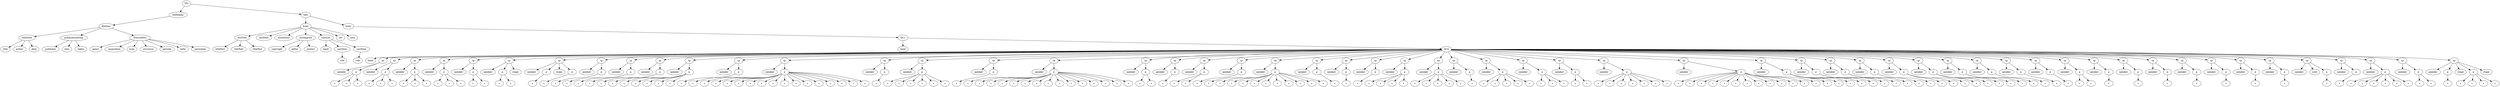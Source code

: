 digraph Tree {
	"t0" [label = "TEI"];
	"t1" [label = "teiHeader"];
	"t2" [label = "fileDesc"];
	"t3" [label = "titleStmt"];
	"t4" [label = "title"];
	"t5" [label = "author"];
	"t6" [label = "date"];
	"t7" [label = "publicationStmp"];
	"t8" [label = "publisher"];
	"t9" [label = "idno"];
	"t10" [label = "rights"];
	"t11" [label = "SourceDesc"];
	"t12" [label = "genre"];
	"t13" [label = "inspiration"];
	"t14" [label = "type"];
	"t15" [label = "structure"];
	"t16" [label = "periode"];
	"t17" [label = "taille"];
	"t18" [label = "permalien"];
	"t19" [label = "text"];
	"t20" [label = "front"];
	"t21" [label = "docTitle"];
	"t22" [label = "titlePart"];
	"t23" [label = "titlePart"];
	"t24" [label = "titlePart"];
	"t25" [label = "docDate"];
	"t26" [label = "docAuthor"];
	"t27" [label = "docImprint"];
	"t28" [label = "copyright"];
	"t29" [label = "editor"];
	"t30" [label = "printer"];
	"t31" [label = "castList"];
	"t32" [label = "head"];
	"t33" [label = "castItem"];
	"t34" [label = "role"];
	"t35" [label = "castItem"];
	"t36" [label = "role"];
	"t37" [label = "set"];
	"t38" [label = "note"];
	"t39" [label = "body"];
	"t40" [label = "div1"];
	"t41" [label = "head"];
	"t42" [label = "div2"];
	"t43" [label = "head"];
	"t44" [label = "sp"];
	"t45" [label = "speaker"];
	"t46" [label = "p"];
	"t47" [label = "s"];
	"t48" [label = "s"];
	"t49" [label = "s"];
	"t50" [label = "sp"];
	"t51" [label = "speaker"];
	"t52" [label = "p"];
	"t53" [label = "s"];
	"t54" [label = "s"];
	"t55" [label = "s"];
	"t56" [label = "sp"];
	"t57" [label = "speaker"];
	"t58" [label = "p"];
	"t59" [label = "s"];
	"t60" [label = "s"];
	"t61" [label = "s"];
	"t62" [label = "sp"];
	"t63" [label = "speaker"];
	"t64" [label = "p"];
	"t65" [label = "s"];
	"t66" [label = "s"];
	"t67" [label = "s"];
	"t68" [label = "sp"];
	"t69" [label = "speaker"];
	"t70" [label = "p"];
	"t71" [label = "s"];
	"t72" [label = "s"];
	"t73" [label = "sp"];
	"t74" [label = "speaker"];
	"t75" [label = "p"];
	"t76" [label = "s"];
	"t77" [label = "s"];
	"t78" [label = "stage"];
	"t79" [label = "sp"];
	"t80" [label = "speaker"];
	"t81" [label = "p"];
	"t82" [label = "s"];
	"t83" [label = "stage"];
	"t84" [label = "p"];
	"t85" [label = "s"];
	"t86" [label = "sp"];
	"t87" [label = "speaker"];
	"t88" [label = "p"];
	"t89" [label = "s"];
	"t90" [label = "sp"];
	"t91" [label = "speaker"];
	"t92" [label = "p"];
	"t93" [label = "s"];
	"t94" [label = "s"];
	"t95" [label = "sp"];
	"t96" [label = "speaker"];
	"t97" [label = "p"];
	"t98" [label = "s"];
	"t99" [label = "s"];
	"t100" [label = "sp"];
	"t101" [label = "speaker"];
	"t102" [label = "p"];
	"t103" [label = "s"];
	"t104" [label = "s"];
	"t105" [label = "s"];
	"t106" [label = "s"];
	"t107" [label = "s"];
	"t108" [label = "s"];
	"t109" [label = "sp"];
	"t110" [label = "speaker"];
	"t111" [label = "p"];
	"t112" [label = "s"];
	"t113" [label = "sp"];
	"t114" [label = "speaker"];
	"t115" [label = "p"];
	"t116" [label = "s"];
	"t117" [label = "s"];
	"t118" [label = "s"];
	"t119" [label = "s"];
	"t120" [label = "s"];
	"t121" [label = "s"];
	"t122" [label = "s"];
	"t123" [label = "s"];
	"t124" [label = "s"];
	"t125" [label = "s"];
	"t126" [label = "s"];
	"t127" [label = "s"];
	"t128" [label = "s"];
	"t129" [label = "s"];
	"t130" [label = "s"];
	"t131" [label = "s"];
	"t132" [label = "sp"];
	"t133" [label = "speaker"];
	"t134" [label = "p"];
	"t135" [label = "s"];
	"t136" [label = "sp"];
	"t137" [label = "speaker"];
	"t138" [label = "p"];
	"t139" [label = "s"];
	"t140" [label = "s"];
	"t141" [label = "s"];
	"t142" [label = "s"];
	"t143" [label = "s"];
	"t144" [label = "s"];
	"t145" [label = "sp"];
	"t146" [label = "speaker"];
	"t147" [label = "p"];
	"t148" [label = "s"];
	"t149" [label = "sp"];
	"t150" [label = "speaker"];
	"t151" [label = "p"];
	"t152" [label = "s"];
	"t153" [label = "s"];
	"t154" [label = "s"];
	"t155" [label = "s"];
	"t156" [label = "s"];
	"t157" [label = "s"];
	"t158" [label = "s"];
	"t159" [label = "s"];
	"t160" [label = "s"];
	"t161" [label = "s"];
	"t162" [label = "s"];
	"t163" [label = "s"];
	"t164" [label = "s"];
	"t165" [label = "s"];
	"t166" [label = "s"];
	"t167" [label = "sp"];
	"t168" [label = "speaker"];
	"t169" [label = "p"];
	"t170" [label = "s"];
	"t171" [label = "s"];
	"t172" [label = "sp"];
	"t173" [label = "speaker"];
	"t174" [label = "p"];
	"t175" [label = "s"];
	"t176" [label = "sp"];
	"t177" [label = "speaker"];
	"t178" [label = "p"];
	"t179" [label = "s"];
	"t180" [label = "s"];
	"t181" [label = "sp"];
	"t182" [label = "speaker"];
	"t183" [label = "p"];
	"t184" [label = "s"];
	"t185" [label = "sp"];
	"t186" [label = "speaker"];
	"t187" [label = "p"];
	"t188" [label = "s"];
	"t189" [label = "s"];
	"t190" [label = "s"];
	"t191" [label = "s"];
	"t192" [label = "s"];
	"t193" [label = "s"];
	"t194" [label = "s"];
	"t195" [label = "s"];
	"t196" [label = "s"];
	"t197" [label = "s"];
	"t198" [label = "s"];
	"t199" [label = "sp"];
	"t200" [label = "speaker"];
	"t201" [label = "p"];
	"t202" [label = "s"];
	"t203" [label = "sp"];
	"t204" [label = "speaker"];
	"t205" [label = "p"];
	"t206" [label = "s"];
	"t207" [label = "sp"];
	"t208" [label = "speaker"];
	"t209" [label = "p"];
	"t210" [label = "s"];
	"t211" [label = "sp"];
	"t212" [label = "speaker"];
	"t213" [label = "p"];
	"t214" [label = "s"];
	"t215" [label = "s"];
	"t216" [label = "s"];
	"t217" [label = "s"];
	"t218" [label = "sp"];
	"t219" [label = "speaker"];
	"t220" [label = "p"];
	"t221" [label = "s"];
	"t222" [label = "s"];
	"t223" [label = "s"];
	"t224" [label = "s"];
	"t225" [label = "s"];
	"t226" [label = "sp"];
	"t227" [label = "speaker"];
	"t228" [label = "p"];
	"t229" [label = "s"];
	"t230" [label = "sp"];
	"t231" [label = "speaker"];
	"t232" [label = "p"];
	"t233" [label = "s"];
	"t234" [label = "s"];
	"t235" [label = "s"];
	"t236" [label = "s"];
	"t237" [label = "s"];
	"t238" [label = "sp"];
	"t239" [label = "speaker"];
	"t240" [label = "p"];
	"t241" [label = "s"];
	"t242" [label = "s"];
	"t243" [label = "s"];
	"t244" [label = "sp"];
	"t245" [label = "speaker"];
	"t246" [label = "p"];
	"t247" [label = "s"];
	"t248" [label = "s"];
	"t249" [label = "sp"];
	"t250" [label = "speaker"];
	"t251" [label = "p"];
	"t252" [label = "s"];
	"t253" [label = "s"];
	"t254" [label = "s"];
	"t255" [label = "s"];
	"t256" [label = "s"];
	"t257" [label = "s"];
	"t258" [label = "s"];
	"t259" [label = "sp"];
	"t260" [label = "speaker"];
	"t261" [label = "p"];
	"t262" [label = "s"];
	"t263" [label = "s"];
	"t264" [label = "s"];
	"t265" [label = "s"];
	"t266" [label = "s"];
	"t267" [label = "s"];
	"t268" [label = "s"];
	"t269" [label = "s"];
	"t270" [label = "s"];
	"t271" [label = "s"];
	"t272" [label = "s"];
	"t273" [label = "s"];
	"t274" [label = "s"];
	"t275" [label = "sp"];
	"t276" [label = "speaker"];
	"t277" [label = "p"];
	"t278" [label = "s"];
	"t279" [label = "s"];
	"t280" [label = "s"];
	"t281" [label = "s"];
	"t282" [label = "s"];
	"t283" [label = "sp"];
	"t284" [label = "speaker"];
	"t285" [label = "p"];
	"t286" [label = "s"];
	"t287" [label = "s"];
	"t288" [label = "sp"];
	"t289" [label = "speaker"];
	"t290" [label = "p"];
	"t291" [label = "s"];
	"t292" [label = "s"];
	"t293" [label = "sp"];
	"t294" [label = "speaker"];
	"t295" [label = "p"];
	"t296" [label = "s"];
	"t297" [label = "sp"];
	"t298" [label = "speaker"];
	"t299" [label = "p"];
	"t300" [label = "s"];
	"t301" [label = "s"];
	"t302" [label = "s"];
	"t303" [label = "sp"];
	"t304" [label = "speaker"];
	"t305" [label = "p"];
	"t306" [label = "s"];
	"t307" [label = "s"];
	"t308" [label = "s"];
	"t309" [label = "s"];
	"t310" [label = "sp"];
	"t311" [label = "speaker"];
	"t312" [label = "p"];
	"t313" [label = "s"];
	"t314" [label = "s"];
	"t315" [label = "sp"];
	"t316" [label = "speaker"];
	"t317" [label = "p"];
	"t318" [label = "s"];
	"t319" [label = "sp"];
	"t320" [label = "speaker"];
	"t321" [label = "p"];
	"t322" [label = "s"];
	"t323" [label = "sp"];
	"t324" [label = "speaker"];
	"t325" [label = "p"];
	"t326" [label = "s"];
	"t327" [label = "sp"];
	"t328" [label = "speaker"];
	"t329" [label = "p"];
	"t330" [label = "s"];
	"t331" [label = "s"];
	"t332" [label = "sp"];
	"t333" [label = "speaker"];
	"t334" [label = "p"];
	"t335" [label = "s"];
	"t336" [label = "sp"];
	"t337" [label = "speaker"];
	"t338" [label = "p"];
	"t339" [label = "s"];
	"t340" [label = "sp"];
	"t341" [label = "speaker"];
	"t342" [label = "p"];
	"t343" [label = "s"];
	"t344" [label = "sp"];
	"t345" [label = "speaker"];
	"t346" [label = "p"];
	"t347" [label = "s"];
	"t348" [label = "sp"];
	"t349" [label = "speaker"];
	"t350" [label = "p"];
	"t351" [label = "s"];
	"t352" [label = "sp"];
	"t353" [label = "speaker"];
	"t354" [label = "p"];
	"t355" [label = "s"];
	"t356" [label = "sp"];
	"t357" [label = "speaker"];
	"t358" [label = "p"];
	"t359" [label = "s"];
	"t360" [label = "sp"];
	"t361" [label = "speaker"];
	"t362" [label = "note"];
	"t363" [label = "p"];
	"t364" [label = "s"];
	"t365" [label = "sp"];
	"t366" [label = "speaker"];
	"t367" [label = "p"];
	"t368" [label = "s"];
	"t369" [label = "sp"];
	"t370" [label = "speaker"];
	"t371" [label = "p"];
	"t372" [label = "s"];
	"t373" [label = "s"];
	"t374" [label = "s"];
	"t375" [label = "s"];
	"t376" [label = "s"];
	"t377" [label = "s"];
	"t378" [label = "sp"];
	"t379" [label = "speaker"];
	"t380" [label = "p"];
	"t381" [label = "s"];
	"t382" [label = "s"];
	"t383" [label = "sp"];
	"t384" [label = "speaker"];
	"t385" [label = "p"];
	"t386" [label = "s"];
	"t387" [label = "stage"];
	"t388" [label = "p"];
	"t389" [label = "s"];
	"t390" [label = "s"];
	"t391" [label = "s"];
	"t392" [label = "s"];
	"t393" [label = "stage"];
	"t0" -> "t1";
	"t1" -> "t2";
	"t2" -> "t3";
	"t3" -> "t4";
	"t3" -> "t5";
	"t3" -> "t6";
	"t2" -> "t7";
	"t7" -> "t8";
	"t7" -> "t9";
	"t7" -> "t10";
	"t2" -> "t11";
	"t11" -> "t12";
	"t11" -> "t13";
	"t11" -> "t14";
	"t11" -> "t15";
	"t11" -> "t16";
	"t11" -> "t17";
	"t11" -> "t18";
	"t0" -> "t19";
	"t19" -> "t20";
	"t20" -> "t21";
	"t21" -> "t22";
	"t21" -> "t23";
	"t21" -> "t24";
	"t20" -> "t25";
	"t20" -> "t26";
	"t20" -> "t27";
	"t27" -> "t28";
	"t27" -> "t29";
	"t27" -> "t30";
	"t20" -> "t31";
	"t31" -> "t32";
	"t31" -> "t33";
	"t33" -> "t34";
	"t31" -> "t35";
	"t35" -> "t36";
	"t20" -> "t37";
	"t20" -> "t38";
	"t19" -> "t39";
	"t39" -> "t40";
	"t40" -> "t41";
	"t40" -> "t42";
	"t42" -> "t43";
	"t42" -> "t44";
	"t44" -> "t45";
	"t44" -> "t46";
	"t46" -> "t47";
	"t46" -> "t48";
	"t46" -> "t49";
	"t42" -> "t50";
	"t50" -> "t51";
	"t50" -> "t52";
	"t52" -> "t53";
	"t52" -> "t54";
	"t52" -> "t55";
	"t42" -> "t56";
	"t56" -> "t57";
	"t56" -> "t58";
	"t58" -> "t59";
	"t58" -> "t60";
	"t58" -> "t61";
	"t42" -> "t62";
	"t62" -> "t63";
	"t62" -> "t64";
	"t64" -> "t65";
	"t64" -> "t66";
	"t64" -> "t67";
	"t42" -> "t68";
	"t68" -> "t69";
	"t68" -> "t70";
	"t70" -> "t71";
	"t70" -> "t72";
	"t42" -> "t73";
	"t73" -> "t74";
	"t73" -> "t75";
	"t75" -> "t76";
	"t75" -> "t77";
	"t73" -> "t78";
	"t42" -> "t79";
	"t79" -> "t80";
	"t79" -> "t81";
	"t81" -> "t82";
	"t79" -> "t83";
	"t79" -> "t84";
	"t84" -> "t85";
	"t42" -> "t86";
	"t86" -> "t87";
	"t86" -> "t88";
	"t88" -> "t89";
	"t42" -> "t90";
	"t90" -> "t91";
	"t90" -> "t92";
	"t92" -> "t93";
	"t92" -> "t94";
	"t42" -> "t95";
	"t95" -> "t96";
	"t95" -> "t97";
	"t97" -> "t98";
	"t97" -> "t99";
	"t42" -> "t100";
	"t100" -> "t101";
	"t100" -> "t102";
	"t102" -> "t103";
	"t102" -> "t104";
	"t102" -> "t105";
	"t102" -> "t106";
	"t102" -> "t107";
	"t102" -> "t108";
	"t42" -> "t109";
	"t109" -> "t110";
	"t109" -> "t111";
	"t111" -> "t112";
	"t42" -> "t113";
	"t113" -> "t114";
	"t113" -> "t115";
	"t115" -> "t116";
	"t115" -> "t117";
	"t115" -> "t118";
	"t115" -> "t119";
	"t115" -> "t120";
	"t115" -> "t121";
	"t115" -> "t122";
	"t115" -> "t123";
	"t115" -> "t124";
	"t115" -> "t125";
	"t115" -> "t126";
	"t115" -> "t127";
	"t115" -> "t128";
	"t115" -> "t129";
	"t115" -> "t130";
	"t115" -> "t131";
	"t42" -> "t132";
	"t132" -> "t133";
	"t132" -> "t134";
	"t134" -> "t135";
	"t42" -> "t136";
	"t136" -> "t137";
	"t136" -> "t138";
	"t138" -> "t139";
	"t138" -> "t140";
	"t138" -> "t141";
	"t138" -> "t142";
	"t138" -> "t143";
	"t138" -> "t144";
	"t42" -> "t145";
	"t145" -> "t146";
	"t145" -> "t147";
	"t147" -> "t148";
	"t42" -> "t149";
	"t149" -> "t150";
	"t149" -> "t151";
	"t151" -> "t152";
	"t151" -> "t153";
	"t151" -> "t154";
	"t151" -> "t155";
	"t151" -> "t156";
	"t151" -> "t157";
	"t151" -> "t158";
	"t151" -> "t159";
	"t151" -> "t160";
	"t151" -> "t161";
	"t151" -> "t162";
	"t151" -> "t163";
	"t151" -> "t164";
	"t151" -> "t165";
	"t151" -> "t166";
	"t42" -> "t167";
	"t167" -> "t168";
	"t167" -> "t169";
	"t169" -> "t170";
	"t169" -> "t171";
	"t42" -> "t172";
	"t172" -> "t173";
	"t172" -> "t174";
	"t174" -> "t175";
	"t42" -> "t176";
	"t176" -> "t177";
	"t176" -> "t178";
	"t178" -> "t179";
	"t178" -> "t180";
	"t42" -> "t181";
	"t181" -> "t182";
	"t181" -> "t183";
	"t183" -> "t184";
	"t42" -> "t185";
	"t185" -> "t186";
	"t185" -> "t187";
	"t187" -> "t188";
	"t187" -> "t189";
	"t187" -> "t190";
	"t187" -> "t191";
	"t187" -> "t192";
	"t187" -> "t193";
	"t187" -> "t194";
	"t187" -> "t195";
	"t187" -> "t196";
	"t187" -> "t197";
	"t187" -> "t198";
	"t42" -> "t199";
	"t199" -> "t200";
	"t199" -> "t201";
	"t201" -> "t202";
	"t42" -> "t203";
	"t203" -> "t204";
	"t203" -> "t205";
	"t205" -> "t206";
	"t42" -> "t207";
	"t207" -> "t208";
	"t207" -> "t209";
	"t209" -> "t210";
	"t42" -> "t211";
	"t211" -> "t212";
	"t211" -> "t213";
	"t213" -> "t214";
	"t213" -> "t215";
	"t213" -> "t216";
	"t213" -> "t217";
	"t42" -> "t218";
	"t218" -> "t219";
	"t218" -> "t220";
	"t220" -> "t221";
	"t220" -> "t222";
	"t220" -> "t223";
	"t220" -> "t224";
	"t220" -> "t225";
	"t42" -> "t226";
	"t226" -> "t227";
	"t226" -> "t228";
	"t228" -> "t229";
	"t42" -> "t230";
	"t230" -> "t231";
	"t230" -> "t232";
	"t232" -> "t233";
	"t232" -> "t234";
	"t232" -> "t235";
	"t232" -> "t236";
	"t232" -> "t237";
	"t42" -> "t238";
	"t238" -> "t239";
	"t238" -> "t240";
	"t240" -> "t241";
	"t240" -> "t242";
	"t240" -> "t243";
	"t42" -> "t244";
	"t244" -> "t245";
	"t244" -> "t246";
	"t246" -> "t247";
	"t246" -> "t248";
	"t42" -> "t249";
	"t249" -> "t250";
	"t249" -> "t251";
	"t251" -> "t252";
	"t251" -> "t253";
	"t251" -> "t254";
	"t251" -> "t255";
	"t251" -> "t256";
	"t251" -> "t257";
	"t251" -> "t258";
	"t42" -> "t259";
	"t259" -> "t260";
	"t259" -> "t261";
	"t261" -> "t262";
	"t261" -> "t263";
	"t261" -> "t264";
	"t261" -> "t265";
	"t261" -> "t266";
	"t261" -> "t267";
	"t261" -> "t268";
	"t261" -> "t269";
	"t261" -> "t270";
	"t261" -> "t271";
	"t261" -> "t272";
	"t261" -> "t273";
	"t261" -> "t274";
	"t42" -> "t275";
	"t275" -> "t276";
	"t275" -> "t277";
	"t277" -> "t278";
	"t277" -> "t279";
	"t277" -> "t280";
	"t277" -> "t281";
	"t277" -> "t282";
	"t42" -> "t283";
	"t283" -> "t284";
	"t283" -> "t285";
	"t285" -> "t286";
	"t285" -> "t287";
	"t42" -> "t288";
	"t288" -> "t289";
	"t288" -> "t290";
	"t290" -> "t291";
	"t290" -> "t292";
	"t42" -> "t293";
	"t293" -> "t294";
	"t293" -> "t295";
	"t295" -> "t296";
	"t42" -> "t297";
	"t297" -> "t298";
	"t297" -> "t299";
	"t299" -> "t300";
	"t299" -> "t301";
	"t299" -> "t302";
	"t42" -> "t303";
	"t303" -> "t304";
	"t303" -> "t305";
	"t305" -> "t306";
	"t305" -> "t307";
	"t305" -> "t308";
	"t305" -> "t309";
	"t42" -> "t310";
	"t310" -> "t311";
	"t310" -> "t312";
	"t312" -> "t313";
	"t312" -> "t314";
	"t42" -> "t315";
	"t315" -> "t316";
	"t315" -> "t317";
	"t317" -> "t318";
	"t42" -> "t319";
	"t319" -> "t320";
	"t319" -> "t321";
	"t321" -> "t322";
	"t42" -> "t323";
	"t323" -> "t324";
	"t323" -> "t325";
	"t325" -> "t326";
	"t42" -> "t327";
	"t327" -> "t328";
	"t327" -> "t329";
	"t329" -> "t330";
	"t329" -> "t331";
	"t42" -> "t332";
	"t332" -> "t333";
	"t332" -> "t334";
	"t334" -> "t335";
	"t42" -> "t336";
	"t336" -> "t337";
	"t336" -> "t338";
	"t338" -> "t339";
	"t42" -> "t340";
	"t340" -> "t341";
	"t340" -> "t342";
	"t342" -> "t343";
	"t42" -> "t344";
	"t344" -> "t345";
	"t344" -> "t346";
	"t346" -> "t347";
	"t42" -> "t348";
	"t348" -> "t349";
	"t348" -> "t350";
	"t350" -> "t351";
	"t42" -> "t352";
	"t352" -> "t353";
	"t352" -> "t354";
	"t354" -> "t355";
	"t42" -> "t356";
	"t356" -> "t357";
	"t356" -> "t358";
	"t358" -> "t359";
	"t42" -> "t360";
	"t360" -> "t361";
	"t360" -> "t362";
	"t360" -> "t363";
	"t363" -> "t364";
	"t42" -> "t365";
	"t365" -> "t366";
	"t365" -> "t367";
	"t367" -> "t368";
	"t42" -> "t369";
	"t369" -> "t370";
	"t369" -> "t371";
	"t371" -> "t372";
	"t371" -> "t373";
	"t371" -> "t374";
	"t371" -> "t375";
	"t371" -> "t376";
	"t371" -> "t377";
	"t42" -> "t378";
	"t378" -> "t379";
	"t378" -> "t380";
	"t380" -> "t381";
	"t380" -> "t382";
	"t42" -> "t383";
	"t383" -> "t384";
	"t383" -> "t385";
	"t385" -> "t386";
	"t383" -> "t387";
	"t383" -> "t388";
	"t388" -> "t389";
	"t388" -> "t390";
	"t388" -> "t391";
	"t388" -> "t392";
	"t383" -> "t393";
}

